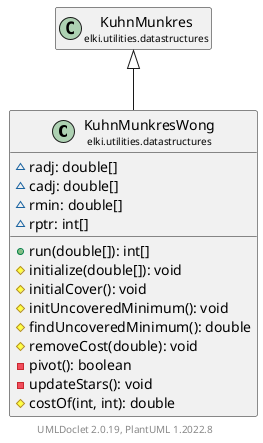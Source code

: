 @startuml
    remove .*\.(Instance|Par|Parameterizer|Factory)$
    set namespaceSeparator none
    hide empty fields
    hide empty methods

    class "<size:14>KuhnMunkresWong\n<size:10>elki.utilities.datastructures" as elki.utilities.datastructures.KuhnMunkresWong [[KuhnMunkresWong.html]] {
        ~radj: double[]
        ~cadj: double[]
        ~rmin: double[]
        ~rptr: int[]
        +run(double[]): int[]
        #initialize(double[]): void
        #initialCover(): void
        #initUncoveredMinimum(): void
        #findUncoveredMinimum(): double
        #removeCost(double): void
        -pivot(): boolean
        -updateStars(): void
        #costOf(int, int): double
    }

    class "<size:14>KuhnMunkres\n<size:10>elki.utilities.datastructures" as elki.utilities.datastructures.KuhnMunkres [[KuhnMunkres.html]]

    elki.utilities.datastructures.KuhnMunkres <|-- elki.utilities.datastructures.KuhnMunkresWong

    center footer UMLDoclet 2.0.19, PlantUML 1.2022.8
@enduml

